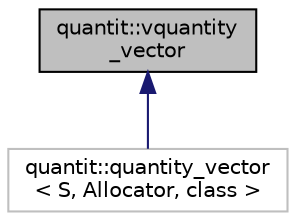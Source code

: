 digraph "quantit::vquantity_vector"
{
 // LATEX_PDF_SIZE
  edge [fontname="Helvetica",fontsize="10",labelfontname="Helvetica",labelfontsize="10"];
  node [fontname="Helvetica",fontsize="10",shape=record];
  Node1 [label="quantit::vquantity\l_vector",height=0.2,width=0.4,color="black", fillcolor="grey75", style="filled", fontcolor="black",tooltip="polymorphic (type-erased?) container of any_quantity. All the element in the container are of the sam..."];
  Node1 -> Node2 [dir="back",color="midnightblue",fontsize="10",style="solid",fontname="Helvetica"];
  Node2 [label="quantit::quantity_vector\l\< S, Allocator, class \>",height=0.2,width=0.4,color="grey75", fillcolor="white", style="filled",URL="$classquantit_1_1quantity__vector.html",tooltip=" "];
}

